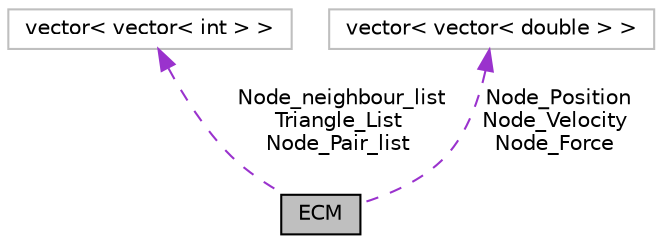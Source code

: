 digraph "ECM"
{
  edge [fontname="Helvetica",fontsize="10",labelfontname="Helvetica",labelfontsize="10"];
  node [fontname="Helvetica",fontsize="10",shape=record];
  Node1 [label="ECM",height=0.2,width=0.4,color="black", fillcolor="grey75", style="filled", fontcolor="black"];
  Node2 -> Node1 [dir="back",color="darkorchid3",fontsize="10",style="dashed",label=" Node_neighbour_list\nTriangle_List\nNode_Pair_list" ,fontname="Helvetica"];
  Node2 [label="vector\< vector\< int \> \>",height=0.2,width=0.4,color="grey75", fillcolor="white", style="filled"];
  Node3 -> Node1 [dir="back",color="darkorchid3",fontsize="10",style="dashed",label=" Node_Position\nNode_Velocity\nNode_Force" ,fontname="Helvetica"];
  Node3 [label="vector\< vector\< double \> \>",height=0.2,width=0.4,color="grey75", fillcolor="white", style="filled"];
}
